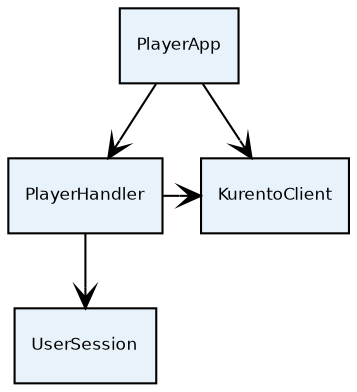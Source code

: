 digraph tutorial_kurento_rtp_receiver {
  bgcolor = "transparent";
  fontname = "Bitstream Vera Sans";
  fontsize = 8;
  size = "12,8";

  node [
    fillcolor = "#E7F2FA";
    fontname = "Bitstream Vera Sans";
    fontsize = 8;
    shape = "rect";
    style = "filled";
  ]

  edge [
    arrowhead = "vee";
    fontname = "Bitstream Vera Sans";
    fontsize = 8;
  ]

  "PlayerApp" -> "PlayerHandler";
  "PlayerApp" -> "KurentoClient";
  "PlayerHandler" -> "KurentoClient" [constraint = false];
  "PlayerHandler" -> "UserSession";
}
